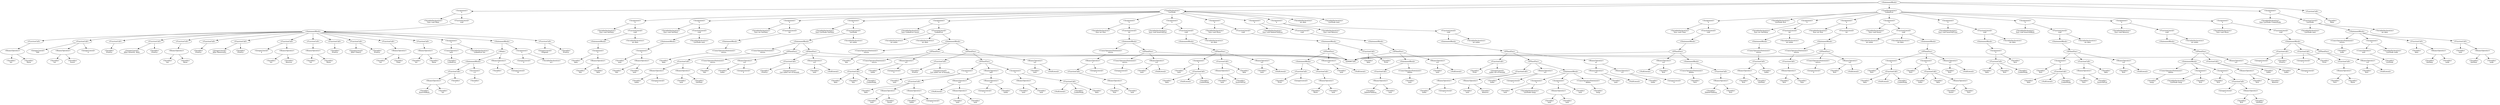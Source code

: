 digraph G {
0 [label="<StatementBlock>"];0->2;0->74;0->290;0->434;0->456;
2 [label="<Assignment>\n="];2->1;2->3;
1 [label="<VariableDeclaration>\nfunc void Main"];
3 [label="<FunctionLiteral>
void"];3->4;
4 [label="<StatementBlock>"];4->6;4->9;4->26;4->31;4->35;4->39;4->41;4->46;4->48;4->50;4->55;4->60;4->62;4->64;4->69;4->73;
6 [label="<Assignment>\n="];6->5;6->7;
5 [label="<VariableDeclaration>\nLinkedList list"];
7 [label="<UnaryOperator>\nnew"];7->8;
8 [label="<Variable>\nLinkedList"];
9 [label="<StatementBlock>"];9->11;9->13;
11 [label="<Assignment>\n="];11->10;11->12;
10 [label="<VariableDeclaration>\nint i"];
12 [label="<IntegerLiteral>\n0"];
13 [label="<While>"];13->15;13->19;
15 [label="<BinaryOperator>\n<"];15->14;15->16;
14 [label="<Variable>\ni"];
16 [label="<IntegerLiteral>\n10"];
19 [label="<StatementBlock>"];19->23;19->17;
23 [label="<FunctionCall>\n"];23->21;23->24;
21 [label="<BinaryOperator>\n."];21->20;21->22;
20 [label="<Variable>\nlist"];
22 [label="<Variable>\nInsertAtBack"];
24 [label="<Variable>\ni"];
17 [label="<Increment>\n++"];17->18;
18 [label="<Variable>\ni"];
26 [label="<FunctionCall>\n"];26->25;26->27;
25 [label="<Variable>\nPrintLn"];
27 [label="<IntegerLiteral>\nOriginal:"];
31 [label="<FunctionCall>\n"];31->29;
29 [label="<BinaryOperator>\n."];29->28;29->30;
28 [label="<Variable>\nlist"];
30 [label="<Variable>\nShow"];
35 [label="<FunctionCall>\n"];35->33;35->36;35->37;
33 [label="<BinaryOperator>\n."];33->32;33->34;
32 [label="<Variable>\nlist"];
34 [label="<Variable>\nInsert"];
36 [label="<IntegerLiteral>\n4"];
37 [label="<IntegerLiteral>\n444"];
39 [label="<FunctionCall>\n"];39->38;
38 [label="<Variable>\nPrintLn"];
41 [label="<FunctionCall>\n"];41->40;41->42;
40 [label="<Variable>\nPrintLn"];
42 [label="<IntegerLiteral>\nAfter Insert(4, 444):"];
46 [label="<FunctionCall>\n"];46->44;
44 [label="<BinaryOperator>\n."];44->43;44->45;
43 [label="<Variable>\nlist"];
45 [label="<Variable>\nShow"];
48 [label="<FunctionCall>\n"];48->47;
47 [label="<Variable>\nPrintLn"];
50 [label="<FunctionCall>\n"];50->49;50->51;
49 [label="<Variable>\nPrintLn"];
51 [label="<IntegerLiteral>\nAfter Remove(4):"];
55 [label="<FunctionCall>\n"];55->53;55->56;
53 [label="<BinaryOperator>\n."];53->52;53->54;
52 [label="<Variable>\nlist"];
54 [label="<Variable>\nRemove"];
56 [label="<IntegerLiteral>\n4"];
60 [label="<FunctionCall>\n"];60->58;
58 [label="<BinaryOperator>\n."];58->57;58->59;
57 [label="<Variable>\nlist"];
59 [label="<Variable>\nShow"];
62 [label="<FunctionCall>\n"];62->61;
61 [label="<Variable>\nPrintLn"];
64 [label="<FunctionCall>\n"];64->63;64->65;
63 [label="<Variable>\nPrintLn"];
65 [label="<IntegerLiteral>\nAfter Clear():"];
69 [label="<FunctionCall>\n"];69->67;
67 [label="<BinaryOperator>\n."];67->66;67->68;
66 [label="<Variable>\nlist"];
68 [label="<Variable>\nClear"];
73 [label="<FunctionCall>\n"];73->71;
71 [label="<BinaryOperator>\n."];71->70;71->72;
70 [label="<Variable>\nlist"];
72 [label="<Variable>\nShow"];
74 [label="<TypeDeclaration>\nListNode"];74->75;74->76;74->78;74->88;74->98;74->104;74->130;74->182;74->199;74->219;74->238;74->253;
75 [label="<VariableDeclaration>\nint data"];
76 [label="<VariableDeclaration>\nListNode next"];
78 [label="<Assignment>\n="];78->77;78->79;
77 [label="<VariableDeclaration>\nfunc void SetData"];
79 [label="<FunctionLiteral>
void"];79->80;79->86;
80 [label="<VariableDeclaration>\nint data"];
86 [label="<StatementBlock>"];86->84;
84 [label="<Assignment>\n="];84->82;84->85;
82 [label="<BinaryOperator>\n."];82->81;82->83;
81 [label="<Variable>\nthis"];
83 [label="<Variable>\ndata"];
85 [label="<Variable>\ndata"];
88 [label="<Assignment>\n="];88->87;88->89;
87 [label="<VariableDeclaration>\nfunc void SetNext"];
89 [label="<FunctionLiteral>
void"];89->90;89->96;
90 [label="<VariableDeclaration>\nListNode next"];
96 [label="<StatementBlock>"];96->94;
94 [label="<Assignment>\n="];94->92;94->95;
92 [label="<BinaryOperator>\n."];92->91;92->93;
91 [label="<Variable>\nthis"];
93 [label="<Variable>\nnext"];
95 [label="<Variable>\nnext"];
98 [label="<Assignment>\n="];98->97;98->99;
97 [label="<VariableDeclaration>\nfunc int GetData"];
99 [label="<FunctionLiteral>
int"];99->102;
102 [label="<StatementBlock>"];102->100;
100 [label="<UnaryOperatorStatement>\nreturn"];100->101;
101 [label="<Variable>\ndata"];
104 [label="<Assignment>\n="];104->103;104->105;
103 [label="<VariableDeclaration>\nfunc ListNode GetNext"];
105 [label="<FunctionLiteral>
ListNode"];105->106;105->107;
106 [label="<VariableDeclaration>\nint index"];
107 [label="<StatementBlock>"];107->108;107->114;107->121;
108 [label="<IfThenElse>"];108->110;108->112;108->4294967295;
110 [label="<BinaryOperator>\n=="];110->109;110->111;
109 [label="<Variable>\nindex"];
111 [label="<IntegerLiteral>\n0"];
112 [label="<UnaryOperatorStatement>\nreturn"];112->113;
113 [label="<Variable>\nthis"];
114 [label="<IfThenElse>"];114->116;114->119;114->4294967295;
116 [label="<BinaryOperator>\n=="];116->115;116->117;
115 [label="<Variable>\nnext"];
117 [label="<NullLiteral>"];
119 [label="<FunctionCall>\n"];119->118;119->120;
118 [label="<Variable>\nPrintLn"];
120 [label="<IntegerLiteral>\nList index out of bounds"];
121 [label="<UnaryOperatorStatement>\nreturn"];121->125;
125 [label="<FunctionCall>\n"];125->123;125->127;
123 [label="<BinaryOperator>\n."];123->122;123->124;
122 [label="<Variable>\nnext"];
124 [label="<Variable>\nGetNext"];
127 [label="<BinaryOperator>\n-"];127->126;127->128;
126 [label="<Variable>\nindex"];
128 [label="<IntegerLiteral>\n1"];
130 [label="<Assignment>\n="];130->129;130->131;
129 [label="<VariableDeclaration>\nfunc LinkedList Insert"];
131 [label="<FunctionLiteral>
LinkedList"];131->132;131->133;131->134;
132 [label="<VariableDeclaration>\nint index"];
133 [label="<VariableDeclaration>\nint data"];
134 [label="<StatementBlock>"];134->135;134->144;134->179;
135 [label="<IfThenElse>"];135->137;135->139;135->4294967295;
137 [label="<BinaryOperator>\n=="];137->136;137->138;
136 [label="<Variable>\nindex"];
138 [label="<IntegerLiteral>\n0"];
139 [label="<UnaryOperatorStatement>\nreturn"];139->141;
141 [label="<FunctionCall>\n"];141->140;141->142;141->143;
140 [label="<Variable>\nCreateNode"];
142 [label="<Variable>\ndata"];
143 [label="<Variable>\nthis"];
144 [label="<IfThenElse>"];144->146;144->149;144->151;
146 [label="<BinaryOperator>\n=="];146->145;146->147;
145 [label="<Variable>\nnext"];
147 [label="<NullLiteral>"];
149 [label="<FunctionCall>\n"];149->148;149->150;
148 [label="<Variable>\nPrintLn"];
150 [label="<IntegerLiteral>\nList index out of bounds"];
151 [label="<IfThenElse>"];151->157;151->164;151->170;
157 [label="<BinaryOperator>\nand"];157->155;157->159;
155 [label="<BinaryOperator>\n=="];155->153;155->156;
153 [label="<BinaryOperator>\n."];153->152;153->154;
152 [label="<Variable>\nnext"];
154 [label="<Variable>\nnext"];
156 [label="<NullLiteral>"];
159 [label="<BinaryOperator>\n=="];159->158;159->160;
158 [label="<Variable>\nindex"];
160 [label="<IntegerLiteral>\n2"];
164 [label="<Assignment>\n="];164->162;164->166;
162 [label="<BinaryOperator>\n."];162->161;162->163;
161 [label="<Variable>\nnext"];
163 [label="<Variable>\nnext"];
166 [label="<FunctionCall>\n"];166->165;166->167;166->168;
165 [label="<Variable>\nCreateNode"];
167 [label="<Variable>\ndata"];
168 [label="<NullLiteral>"];
170 [label="<Assignment>\n="];170->169;170->174;
169 [label="<Variable>\nnext"];
174 [label="<FunctionCall>\n"];174->172;174->176;174->178;
172 [label="<BinaryOperator>\n."];172->171;172->173;
171 [label="<Variable>\nnext"];
173 [label="<Variable>\nInsert"];
176 [label="<BinaryOperator>\n-"];176->175;176->177;
175 [label="<Variable>\nindex"];
177 [label="<IntegerLiteral>\n1"];
178 [label="<Variable>\ndata"];
179 [label="<UnaryOperatorStatement>\nreturn"];179->180;
180 [label="<Variable>\nthis"];
182 [label="<Assignment>\n="];182->181;182->183;
181 [label="<VariableDeclaration>\nfunc int Size"];
183 [label="<FunctionLiteral>
int"];183->184;
184 [label="<StatementBlock>"];184->185;184->191;
185 [label="<IfThenElse>"];185->187;185->189;185->4294967295;
187 [label="<BinaryOperator>\n=="];187->186;187->188;
186 [label="<Variable>\nnext"];
188 [label="<NullLiteral>"];
189 [label="<UnaryOperatorStatement>\nreturn"];189->190;
190 [label="<IntegerLiteral>\n1"];
191 [label="<UnaryOperatorStatement>\nreturn"];191->193;
193 [label="<BinaryOperator>\n+"];193->192;193->197;
192 [label="<IntegerLiteral>\n1"];
197 [label="<FunctionCall>\n"];197->195;
195 [label="<BinaryOperator>\n."];195->194;195->196;
194 [label="<Variable>\nnext"];
196 [label="<Variable>\nSize"];
199 [label="<Assignment>\n="];199->198;199->200;
198 [label="<VariableDeclaration>\nfunc void InsertAtEnd"];
200 [label="<FunctionLiteral>
void"];200->201;200->202;
201 [label="<VariableDeclaration>\nint data"];
202 [label="<StatementBlock>"];202->203;
203 [label="<IfThenElse>"];203->205;203->208;203->216;
205 [label="<BinaryOperator>\n=="];205->204;205->206;
204 [label="<Variable>\nnext"];
206 [label="<NullLiteral>"];
208 [label="<Assignment>\n="];208->207;208->210;
207 [label="<Variable>\nnext"];
210 [label="<FunctionCall>\n"];210->209;210->211;210->212;
209 [label="<Variable>\nCreateNode"];
211 [label="<Variable>\ndata"];
212 [label="<NullLiteral>"];
216 [label="<FunctionCall>\n"];216->214;216->217;
214 [label="<BinaryOperator>\n."];214->213;214->215;
213 [label="<Variable>\nnext"];
215 [label="<Variable>\nInsertAtEnd"];
217 [label="<Variable>\ndata"];
219 [label="<Assignment>\n="];219->218;219->220;
218 [label="<VariableDeclaration>\nfunc void Show"];
220 [label="<FunctionLiteral>
void"];220->221;
221 [label="<StatementBlock>"];221->223;221->225;
223 [label="<FunctionCall>\n"];223->222;223->224;
222 [label="<Variable>\nPrint"];
224 [label="<Variable>\ndata"];
225 [label="<IfThenElse>"];225->227;225->229;225->4294967295;
227 [label="<BinaryOperator>\n!="];227->226;227->228;
226 [label="<Variable>\nnext"];
228 [label="<NullLiteral>"];
229 [label="<StatementBlock>"];229->231;229->236;
231 [label="<FunctionCall>\n"];231->230;231->232;
230 [label="<Variable>\nPrint"];
232 [label="<IntegerLiteral>\n, "];
236 [label="<FunctionCall>\n"];236->234;
234 [label="<BinaryOperator>\n."];234->233;234->235;
233 [label="<Variable>\nnext"];
235 [label="<Variable>\nShow"];
238 [label="<Assignment>\n="];238->237;238->239;
237 [label="<VariableDeclaration>\nfunc void DeleteChildren"];
239 [label="<FunctionLiteral>
void"];239->240;
240 [label="<StatementBlock>"];240->241;
241 [label="<IfThenElse>"];241->243;241->4294967295;241->245;
243 [label="<BinaryOperator>\n=="];243->242;243->244;
242 [label="<Variable>\nnext"];
244 [label="<NullLiteral>"];
245 [label="<StatementBlock>"];245->249;245->250;
249 [label="<FunctionCall>\n"];249->247;
247 [label="<BinaryOperator>\n."];247->246;247->248;
246 [label="<Variable>\nnext"];
248 [label="<Variable>\nDeleteChildren"];
250 [label="<UnaryOperatorStatement>\ndelete"];250->251;
251 [label="<Variable>\nnext"];
253 [label="<Assignment>\n="];253->252;253->254;
252 [label="<VariableDeclaration>\nfunc void Remove"];
254 [label="<FunctionLiteral>
void"];254->255;254->256;
255 [label="<VariableDeclaration>\nint index"];
256 [label="<StatementBlock>"];256->257;
257 [label="<IfThenElse>"];257->261;257->266;257->268;
261 [label="<BinaryOperator>\nor"];261->259;261->263;
259 [label="<BinaryOperator>\n=="];259->258;259->260;
258 [label="<Variable>\nnext"];
260 [label="<NullLiteral>"];
263 [label="<BinaryOperator>\n<="];263->262;263->264;
262 [label="<Variable>\nindex"];
264 [label="<IntegerLiteral>\n0"];
266 [label="<FunctionCall>\n"];266->265;266->267;
265 [label="<Variable>\nPrint"];
267 [label="<IntegerLiteral>\nindex out of bounds"];
268 [label="<IfThenElse>"];268->270;268->272;268->286;
270 [label="<BinaryOperator>\n=="];270->269;270->271;
269 [label="<Variable>\nindex"];
271 [label="<IntegerLiteral>\n1"];
272 [label="<StatementBlock>"];272->274;272->277;272->281;
274 [label="<Assignment>\n="];274->273;274->275;
273 [label="<VariableDeclaration>\nListNode temp"];
275 [label="<Variable>\nnext"];
277 [label="<Assignment>\n="];277->276;277->279;
276 [label="<Variable>\nnext"];
279 [label="<BinaryOperator>\n."];279->278;279->280;
278 [label="<Variable>\nnext"];
280 [label="<Variable>\nnext"];
281 [label="<UnaryOperatorStatement>\ndelete"];281->282;
282 [label="<Variable>\ntemp"];
286 [label="<FunctionCall>\n"];286->284;286->288;
284 [label="<BinaryOperator>\n."];284->283;284->285;
283 [label="<Variable>\nnext"];
285 [label="<Variable>\nRemove"];
288 [label="<BinaryOperator>\n-"];288->287;288->289;
287 [label="<Variable>\nindex"];
289 [label="<IntegerLiteral>\n1"];
290 [label="<TypeDeclaration>\nLinkedList"];290->291;290->293;290->304;290->319;290->343;290->354;290->374;290->401;290->419;
291 [label="<VariableDeclaration>\nListNode first"];
293 [label="<Assignment>\n="];293->292;293->294;
292 [label="<VariableDeclaration>\nfunc int GetValue"];
294 [label="<FunctionLiteral>
int"];294->295;294->302;
295 [label="<VariableDeclaration>\nint index"];
302 [label="<StatementBlock>"];302->296;
296 [label="<UnaryOperatorStatement>\nreturn"];296->300;
300 [label="<FunctionCall>\n"];300->298;300->301;
298 [label="<BinaryOperator>\n."];298->297;298->299;
297 [label="<Variable>\nfirst"];
299 [label="<Variable>\nGetNext"];
301 [label="<Variable>\nindex"];
304 [label="<Assignment>\n="];304->303;304->305;
303 [label="<VariableDeclaration>\nfunc int Size"];
305 [label="<FunctionLiteral>
int"];305->306;
306 [label="<StatementBlock>"];306->307;306->313;
307 [label="<IfThenElse>"];307->309;307->311;307->4294967295;
309 [label="<BinaryOperator>\n=="];309->308;309->310;
308 [label="<Variable>\nfirst"];
310 [label="<NullLiteral>"];
311 [label="<UnaryOperatorStatement>\nreturn"];311->312;
312 [label="<IntegerLiteral>\n0"];
313 [label="<UnaryOperatorStatement>\nreturn"];313->317;
317 [label="<FunctionCall>\n"];317->315;
315 [label="<BinaryOperator>\n."];315->314;315->316;
314 [label="<Variable>\nfirst"];
316 [label="<Variable>\nSize"];
319 [label="<Assignment>\n="];319->318;319->320;
318 [label="<VariableDeclaration>\nfunc void Insert"];
320 [label="<FunctionLiteral>
void"];320->321;320->322;320->323;
321 [label="<VariableDeclaration>\nint index"];
322 [label="<VariableDeclaration>\nint data"];
323 [label="<StatementBlock>"];323->324;
324 [label="<IfThenElse>"];324->326;324->329;324->335;
326 [label="<BinaryOperator>\n=="];326->325;326->327;
325 [label="<Variable>\nfirst"];
327 [label="<NullLiteral>"];
329 [label="<Assignment>\n="];329->328;329->331;
328 [label="<Variable>\nfirst"];
331 [label="<FunctionCall>\n"];331->330;331->332;331->333;
330 [label="<Variable>\nCreateNode"];
332 [label="<Variable>\ndata"];
333 [label="<NullLiteral>"];
335 [label="<Assignment>\n="];335->334;335->339;
334 [label="<Variable>\nfirst"];
339 [label="<FunctionCall>\n"];339->337;339->340;339->341;
337 [label="<BinaryOperator>\n."];337->336;337->338;
336 [label="<Variable>\nfirst"];
338 [label="<Variable>\nInsert"];
340 [label="<Variable>\nindex"];
341 [label="<Variable>\ndata"];
343 [label="<Assignment>\n="];343->342;343->344;
342 [label="<VariableDeclaration>\nfunc void InsertAtFront"];
344 [label="<FunctionLiteral>
void"];344->345;344->352;
345 [label="<VariableDeclaration>\nint data"];
352 [label="<StatementBlock>"];352->347;
347 [label="<Assignment>\n="];347->346;347->349;
346 [label="<Variable>\nfirst"];
349 [label="<FunctionCall>\n"];349->348;349->350;349->351;
348 [label="<Variable>\nCreateNode"];
350 [label="<Variable>\ndata"];
351 [label="<Variable>\nfirst"];
354 [label="<Assignment>\n="];354->353;354->355;
353 [label="<VariableDeclaration>\nfunc void InsertAtBack"];
355 [label="<FunctionLiteral>
void"];355->356;355->357;
356 [label="<VariableDeclaration>\nint data"];
357 [label="<StatementBlock>"];357->358;
358 [label="<IfThenElse>"];358->360;358->363;358->371;
360 [label="<BinaryOperator>\n=="];360->359;360->361;
359 [label="<Variable>\nfirst"];
361 [label="<NullLiteral>"];
363 [label="<Assignment>\n="];363->362;363->365;
362 [label="<Variable>\nfirst"];
365 [label="<FunctionCall>\n"];365->364;365->366;365->367;
364 [label="<Variable>\nCreateNode"];
366 [label="<Variable>\ndata"];
367 [label="<NullLiteral>"];
371 [label="<FunctionCall>\n"];371->369;371->372;
369 [label="<BinaryOperator>\n."];369->368;369->370;
368 [label="<Variable>\nfirst"];
370 [label="<Variable>\nInsertAtEnd"];
372 [label="<Variable>\ndata"];
374 [label="<Assignment>\n="];374->373;374->375;
373 [label="<VariableDeclaration>\nfunc void Remove"];
375 [label="<FunctionLiteral>
void"];375->376;375->377;
376 [label="<VariableDeclaration>\nint index"];
377 [label="<StatementBlock>"];377->378;
378 [label="<IfThenElse>"];378->380;378->382;378->398;
380 [label="<BinaryOperator>\n=="];380->379;380->381;
379 [label="<Variable>\nindex"];
381 [label="<IntegerLiteral>\n0"];
382 [label="<StatementBlock>"];382->384;382->387;382->393;
384 [label="<Assignment>\n="];384->383;384->385;
383 [label="<VariableDeclaration>\nListNode temp"];
385 [label="<Variable>\nfirst"];
387 [label="<Assignment>\n="];387->386;387->391;
386 [label="<Variable>\nfirst"];
391 [label="<FunctionCall>\n"];391->389;391->392;
389 [label="<BinaryOperator>\n."];389->388;389->390;
388 [label="<Variable>\nfirst"];
390 [label="<Variable>\nGetNext"];
392 [label="<IntegerLiteral>\n1"];
393 [label="<UnaryOperatorStatement>\ndelete"];393->394;
394 [label="<Variable>\ntemp"];
398 [label="<FunctionCall>\n"];398->396;398->399;
396 [label="<BinaryOperator>\n."];396->395;396->397;
395 [label="<Variable>\nfirst"];
397 [label="<Variable>\nRemove"];
399 [label="<Variable>\nindex"];
401 [label="<Assignment>\n="];401->400;401->402;
400 [label="<VariableDeclaration>\nfunc void Show"];
402 [label="<FunctionLiteral>
void"];402->403;
403 [label="<StatementBlock>"];403->405;403->407;403->416;
405 [label="<FunctionCall>\n"];405->404;405->406;
404 [label="<Variable>\nPrint"];
406 [label="<IntegerLiteral>\n["];
407 [label="<IfThenElse>"];407->409;407->4294967295;407->414;
409 [label="<BinaryOperator>\n=="];409->408;409->410;
408 [label="<Variable>\nfirst"];
410 [label="<NullLiteral>"];
414 [label="<FunctionCall>\n"];414->412;
412 [label="<BinaryOperator>\n."];412->411;412->413;
411 [label="<Variable>\nfirst"];
413 [label="<Variable>\nShow"];
416 [label="<FunctionCall>\n"];416->415;416->417;
415 [label="<Variable>\nPrintLn"];
417 [label="<IntegerLiteral>\n]"];
419 [label="<Assignment>\n="];419->418;419->420;
418 [label="<VariableDeclaration>\nfunc void Clear"];
420 [label="<FunctionLiteral>
void"];420->421;
421 [label="<StatementBlock>"];421->422;
422 [label="<IfThenElse>"];422->424;422->4294967295;422->426;
424 [label="<BinaryOperator>\n=="];424->423;424->425;
423 [label="<Variable>\nfirst"];
425 [label="<NullLiteral>"];
426 [label="<StatementBlock>"];426->430;426->431;
430 [label="<FunctionCall>\n"];430->428;
428 [label="<BinaryOperator>\n."];428->427;428->429;
427 [label="<Variable>\nfirst"];
429 [label="<Variable>\nDeleteChildren"];
431 [label="<UnaryOperatorStatement>\ndelete"];431->432;
432 [label="<Variable>\nfirst"];
434 [label="<Assignment>\n="];434->433;434->435;
433 [label="<VariableDeclaration>\nfunc ListNode CreateNode"];
435 [label="<FunctionLiteral>
ListNode"];435->436;435->437;435->438;
436 [label="<VariableDeclaration>\nint data"];
437 [label="<VariableDeclaration>\nListNode next"];
438 [label="<StatementBlock>"];438->440;438->446;438->451;438->453;
440 [label="<Assignment>\n="];440->439;440->441;
439 [label="<VariableDeclaration>\nListNode node"];
441 [label="<UnaryOperator>\nnew"];441->442;
442 [label="<Variable>\nListNode"];
446 [label="<FunctionCall>\n"];446->444;446->447;
444 [label="<BinaryOperator>\n."];444->443;444->445;
443 [label="<Variable>\nnode"];
445 [label="<Variable>\nSetData"];
447 [label="<Variable>\ndata"];
451 [label="<FunctionCall>\n"];451->449;451->452;
449 [label="<BinaryOperator>\n."];449->448;449->450;
448 [label="<Variable>\nnode"];
450 [label="<Variable>\nSetNext"];
452 [label="<Variable>\nnext"];
453 [label="<UnaryOperatorStatement>\nreturn"];453->454;
454 [label="<Variable>\nnode"];
456 [label="<FunctionCall>\n"];456->455;
455 [label="<Variable>\nMain"];
}